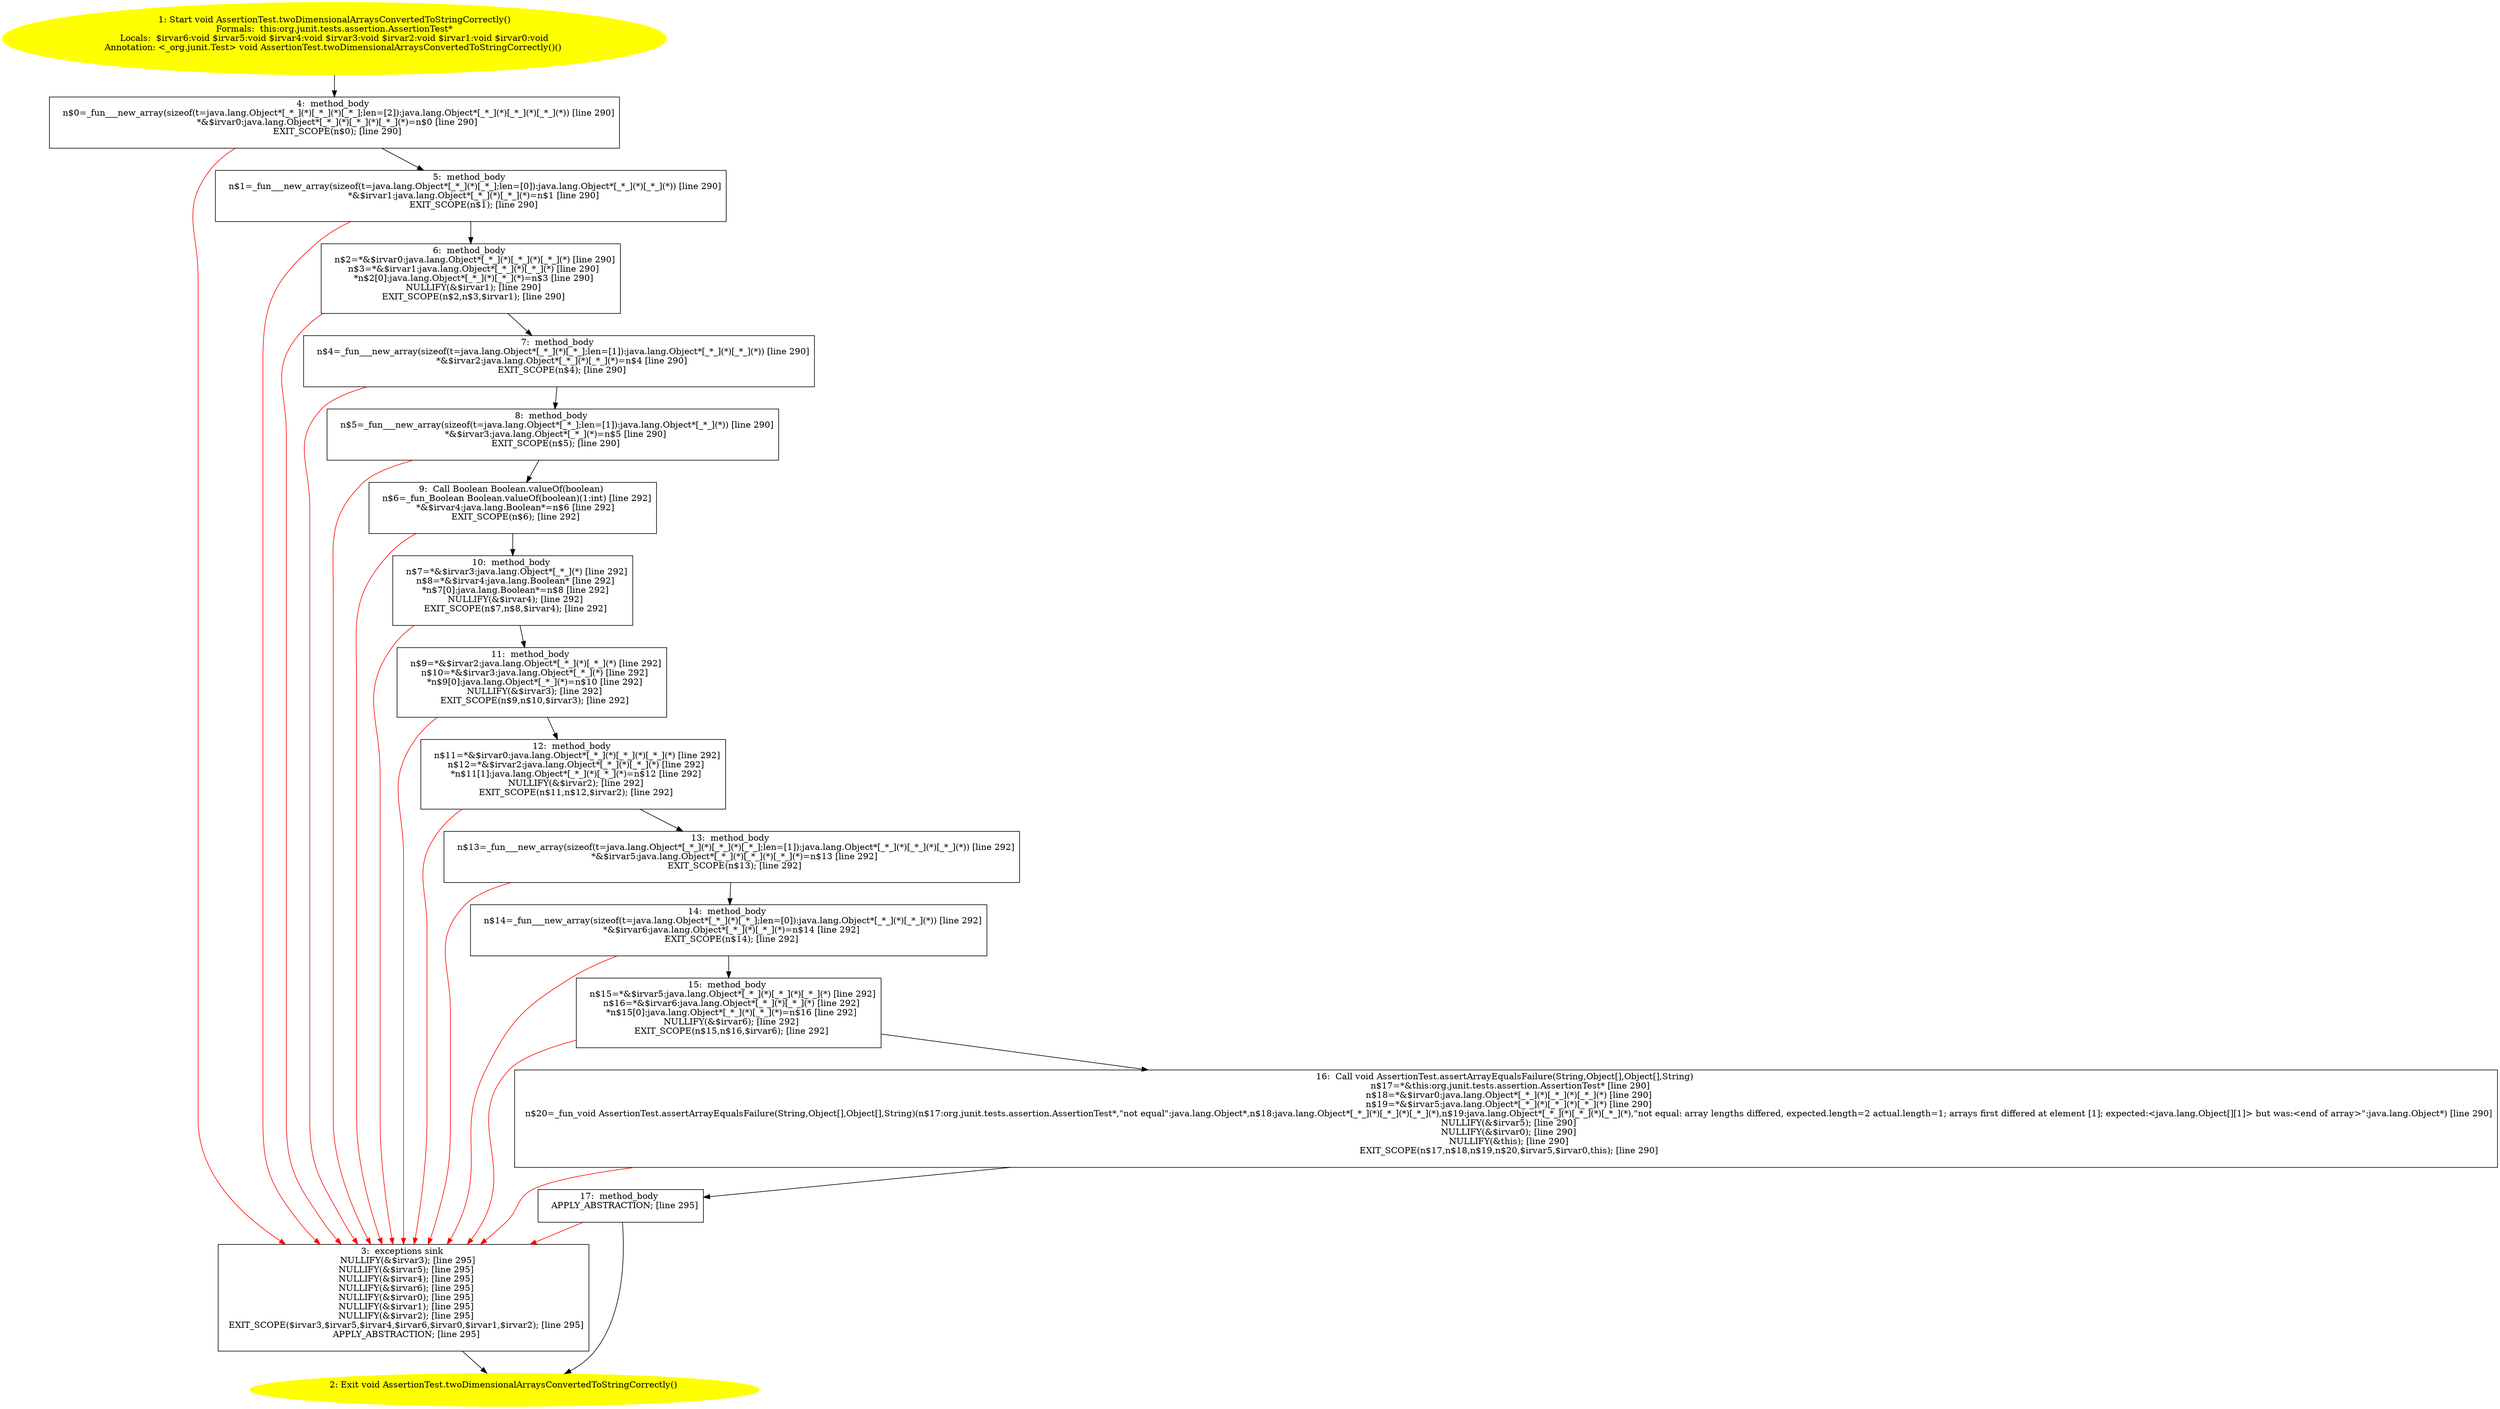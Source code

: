 /* @generated */
digraph cfg {
"org.junit.tests.assertion.AssertionTest.twoDimensionalArraysConvertedToStringCorrectly():void.2b825f2940f39c1fb46d2b6cd3c5e082_1" [label="1: Start void AssertionTest.twoDimensionalArraysConvertedToStringCorrectly()\nFormals:  this:org.junit.tests.assertion.AssertionTest*\nLocals:  $irvar6:void $irvar5:void $irvar4:void $irvar3:void $irvar2:void $irvar1:void $irvar0:void\nAnnotation: <_org.junit.Test> void AssertionTest.twoDimensionalArraysConvertedToStringCorrectly()() \n  " color=yellow style=filled]
	

	 "org.junit.tests.assertion.AssertionTest.twoDimensionalArraysConvertedToStringCorrectly():void.2b825f2940f39c1fb46d2b6cd3c5e082_1" -> "org.junit.tests.assertion.AssertionTest.twoDimensionalArraysConvertedToStringCorrectly():void.2b825f2940f39c1fb46d2b6cd3c5e082_4" ;
"org.junit.tests.assertion.AssertionTest.twoDimensionalArraysConvertedToStringCorrectly():void.2b825f2940f39c1fb46d2b6cd3c5e082_2" [label="2: Exit void AssertionTest.twoDimensionalArraysConvertedToStringCorrectly() \n  " color=yellow style=filled]
	

"org.junit.tests.assertion.AssertionTest.twoDimensionalArraysConvertedToStringCorrectly():void.2b825f2940f39c1fb46d2b6cd3c5e082_3" [label="3:  exceptions sink \n   NULLIFY(&$irvar3); [line 295]\n  NULLIFY(&$irvar5); [line 295]\n  NULLIFY(&$irvar4); [line 295]\n  NULLIFY(&$irvar6); [line 295]\n  NULLIFY(&$irvar0); [line 295]\n  NULLIFY(&$irvar1); [line 295]\n  NULLIFY(&$irvar2); [line 295]\n  EXIT_SCOPE($irvar3,$irvar5,$irvar4,$irvar6,$irvar0,$irvar1,$irvar2); [line 295]\n  APPLY_ABSTRACTION; [line 295]\n " shape="box"]
	

	 "org.junit.tests.assertion.AssertionTest.twoDimensionalArraysConvertedToStringCorrectly():void.2b825f2940f39c1fb46d2b6cd3c5e082_3" -> "org.junit.tests.assertion.AssertionTest.twoDimensionalArraysConvertedToStringCorrectly():void.2b825f2940f39c1fb46d2b6cd3c5e082_2" ;
"org.junit.tests.assertion.AssertionTest.twoDimensionalArraysConvertedToStringCorrectly():void.2b825f2940f39c1fb46d2b6cd3c5e082_4" [label="4:  method_body \n   n$0=_fun___new_array(sizeof(t=java.lang.Object*[_*_](*)[_*_](*)[_*_];len=[2]):java.lang.Object*[_*_](*)[_*_](*)[_*_](*)) [line 290]\n  *&$irvar0:java.lang.Object*[_*_](*)[_*_](*)[_*_](*)=n$0 [line 290]\n  EXIT_SCOPE(n$0); [line 290]\n " shape="box"]
	

	 "org.junit.tests.assertion.AssertionTest.twoDimensionalArraysConvertedToStringCorrectly():void.2b825f2940f39c1fb46d2b6cd3c5e082_4" -> "org.junit.tests.assertion.AssertionTest.twoDimensionalArraysConvertedToStringCorrectly():void.2b825f2940f39c1fb46d2b6cd3c5e082_5" ;
	 "org.junit.tests.assertion.AssertionTest.twoDimensionalArraysConvertedToStringCorrectly():void.2b825f2940f39c1fb46d2b6cd3c5e082_4" -> "org.junit.tests.assertion.AssertionTest.twoDimensionalArraysConvertedToStringCorrectly():void.2b825f2940f39c1fb46d2b6cd3c5e082_3" [color="red" ];
"org.junit.tests.assertion.AssertionTest.twoDimensionalArraysConvertedToStringCorrectly():void.2b825f2940f39c1fb46d2b6cd3c5e082_5" [label="5:  method_body \n   n$1=_fun___new_array(sizeof(t=java.lang.Object*[_*_](*)[_*_];len=[0]):java.lang.Object*[_*_](*)[_*_](*)) [line 290]\n  *&$irvar1:java.lang.Object*[_*_](*)[_*_](*)=n$1 [line 290]\n  EXIT_SCOPE(n$1); [line 290]\n " shape="box"]
	

	 "org.junit.tests.assertion.AssertionTest.twoDimensionalArraysConvertedToStringCorrectly():void.2b825f2940f39c1fb46d2b6cd3c5e082_5" -> "org.junit.tests.assertion.AssertionTest.twoDimensionalArraysConvertedToStringCorrectly():void.2b825f2940f39c1fb46d2b6cd3c5e082_6" ;
	 "org.junit.tests.assertion.AssertionTest.twoDimensionalArraysConvertedToStringCorrectly():void.2b825f2940f39c1fb46d2b6cd3c5e082_5" -> "org.junit.tests.assertion.AssertionTest.twoDimensionalArraysConvertedToStringCorrectly():void.2b825f2940f39c1fb46d2b6cd3c5e082_3" [color="red" ];
"org.junit.tests.assertion.AssertionTest.twoDimensionalArraysConvertedToStringCorrectly():void.2b825f2940f39c1fb46d2b6cd3c5e082_6" [label="6:  method_body \n   n$2=*&$irvar0:java.lang.Object*[_*_](*)[_*_](*)[_*_](*) [line 290]\n  n$3=*&$irvar1:java.lang.Object*[_*_](*)[_*_](*) [line 290]\n  *n$2[0]:java.lang.Object*[_*_](*)[_*_](*)=n$3 [line 290]\n  NULLIFY(&$irvar1); [line 290]\n  EXIT_SCOPE(n$2,n$3,$irvar1); [line 290]\n " shape="box"]
	

	 "org.junit.tests.assertion.AssertionTest.twoDimensionalArraysConvertedToStringCorrectly():void.2b825f2940f39c1fb46d2b6cd3c5e082_6" -> "org.junit.tests.assertion.AssertionTest.twoDimensionalArraysConvertedToStringCorrectly():void.2b825f2940f39c1fb46d2b6cd3c5e082_7" ;
	 "org.junit.tests.assertion.AssertionTest.twoDimensionalArraysConvertedToStringCorrectly():void.2b825f2940f39c1fb46d2b6cd3c5e082_6" -> "org.junit.tests.assertion.AssertionTest.twoDimensionalArraysConvertedToStringCorrectly():void.2b825f2940f39c1fb46d2b6cd3c5e082_3" [color="red" ];
"org.junit.tests.assertion.AssertionTest.twoDimensionalArraysConvertedToStringCorrectly():void.2b825f2940f39c1fb46d2b6cd3c5e082_7" [label="7:  method_body \n   n$4=_fun___new_array(sizeof(t=java.lang.Object*[_*_](*)[_*_];len=[1]):java.lang.Object*[_*_](*)[_*_](*)) [line 290]\n  *&$irvar2:java.lang.Object*[_*_](*)[_*_](*)=n$4 [line 290]\n  EXIT_SCOPE(n$4); [line 290]\n " shape="box"]
	

	 "org.junit.tests.assertion.AssertionTest.twoDimensionalArraysConvertedToStringCorrectly():void.2b825f2940f39c1fb46d2b6cd3c5e082_7" -> "org.junit.tests.assertion.AssertionTest.twoDimensionalArraysConvertedToStringCorrectly():void.2b825f2940f39c1fb46d2b6cd3c5e082_8" ;
	 "org.junit.tests.assertion.AssertionTest.twoDimensionalArraysConvertedToStringCorrectly():void.2b825f2940f39c1fb46d2b6cd3c5e082_7" -> "org.junit.tests.assertion.AssertionTest.twoDimensionalArraysConvertedToStringCorrectly():void.2b825f2940f39c1fb46d2b6cd3c5e082_3" [color="red" ];
"org.junit.tests.assertion.AssertionTest.twoDimensionalArraysConvertedToStringCorrectly():void.2b825f2940f39c1fb46d2b6cd3c5e082_8" [label="8:  method_body \n   n$5=_fun___new_array(sizeof(t=java.lang.Object*[_*_];len=[1]):java.lang.Object*[_*_](*)) [line 290]\n  *&$irvar3:java.lang.Object*[_*_](*)=n$5 [line 290]\n  EXIT_SCOPE(n$5); [line 290]\n " shape="box"]
	

	 "org.junit.tests.assertion.AssertionTest.twoDimensionalArraysConvertedToStringCorrectly():void.2b825f2940f39c1fb46d2b6cd3c5e082_8" -> "org.junit.tests.assertion.AssertionTest.twoDimensionalArraysConvertedToStringCorrectly():void.2b825f2940f39c1fb46d2b6cd3c5e082_9" ;
	 "org.junit.tests.assertion.AssertionTest.twoDimensionalArraysConvertedToStringCorrectly():void.2b825f2940f39c1fb46d2b6cd3c5e082_8" -> "org.junit.tests.assertion.AssertionTest.twoDimensionalArraysConvertedToStringCorrectly():void.2b825f2940f39c1fb46d2b6cd3c5e082_3" [color="red" ];
"org.junit.tests.assertion.AssertionTest.twoDimensionalArraysConvertedToStringCorrectly():void.2b825f2940f39c1fb46d2b6cd3c5e082_9" [label="9:  Call Boolean Boolean.valueOf(boolean) \n   n$6=_fun_Boolean Boolean.valueOf(boolean)(1:int) [line 292]\n  *&$irvar4:java.lang.Boolean*=n$6 [line 292]\n  EXIT_SCOPE(n$6); [line 292]\n " shape="box"]
	

	 "org.junit.tests.assertion.AssertionTest.twoDimensionalArraysConvertedToStringCorrectly():void.2b825f2940f39c1fb46d2b6cd3c5e082_9" -> "org.junit.tests.assertion.AssertionTest.twoDimensionalArraysConvertedToStringCorrectly():void.2b825f2940f39c1fb46d2b6cd3c5e082_10" ;
	 "org.junit.tests.assertion.AssertionTest.twoDimensionalArraysConvertedToStringCorrectly():void.2b825f2940f39c1fb46d2b6cd3c5e082_9" -> "org.junit.tests.assertion.AssertionTest.twoDimensionalArraysConvertedToStringCorrectly():void.2b825f2940f39c1fb46d2b6cd3c5e082_3" [color="red" ];
"org.junit.tests.assertion.AssertionTest.twoDimensionalArraysConvertedToStringCorrectly():void.2b825f2940f39c1fb46d2b6cd3c5e082_10" [label="10:  method_body \n   n$7=*&$irvar3:java.lang.Object*[_*_](*) [line 292]\n  n$8=*&$irvar4:java.lang.Boolean* [line 292]\n  *n$7[0]:java.lang.Boolean*=n$8 [line 292]\n  NULLIFY(&$irvar4); [line 292]\n  EXIT_SCOPE(n$7,n$8,$irvar4); [line 292]\n " shape="box"]
	

	 "org.junit.tests.assertion.AssertionTest.twoDimensionalArraysConvertedToStringCorrectly():void.2b825f2940f39c1fb46d2b6cd3c5e082_10" -> "org.junit.tests.assertion.AssertionTest.twoDimensionalArraysConvertedToStringCorrectly():void.2b825f2940f39c1fb46d2b6cd3c5e082_11" ;
	 "org.junit.tests.assertion.AssertionTest.twoDimensionalArraysConvertedToStringCorrectly():void.2b825f2940f39c1fb46d2b6cd3c5e082_10" -> "org.junit.tests.assertion.AssertionTest.twoDimensionalArraysConvertedToStringCorrectly():void.2b825f2940f39c1fb46d2b6cd3c5e082_3" [color="red" ];
"org.junit.tests.assertion.AssertionTest.twoDimensionalArraysConvertedToStringCorrectly():void.2b825f2940f39c1fb46d2b6cd3c5e082_11" [label="11:  method_body \n   n$9=*&$irvar2:java.lang.Object*[_*_](*)[_*_](*) [line 292]\n  n$10=*&$irvar3:java.lang.Object*[_*_](*) [line 292]\n  *n$9[0]:java.lang.Object*[_*_](*)=n$10 [line 292]\n  NULLIFY(&$irvar3); [line 292]\n  EXIT_SCOPE(n$9,n$10,$irvar3); [line 292]\n " shape="box"]
	

	 "org.junit.tests.assertion.AssertionTest.twoDimensionalArraysConvertedToStringCorrectly():void.2b825f2940f39c1fb46d2b6cd3c5e082_11" -> "org.junit.tests.assertion.AssertionTest.twoDimensionalArraysConvertedToStringCorrectly():void.2b825f2940f39c1fb46d2b6cd3c5e082_12" ;
	 "org.junit.tests.assertion.AssertionTest.twoDimensionalArraysConvertedToStringCorrectly():void.2b825f2940f39c1fb46d2b6cd3c5e082_11" -> "org.junit.tests.assertion.AssertionTest.twoDimensionalArraysConvertedToStringCorrectly():void.2b825f2940f39c1fb46d2b6cd3c5e082_3" [color="red" ];
"org.junit.tests.assertion.AssertionTest.twoDimensionalArraysConvertedToStringCorrectly():void.2b825f2940f39c1fb46d2b6cd3c5e082_12" [label="12:  method_body \n   n$11=*&$irvar0:java.lang.Object*[_*_](*)[_*_](*)[_*_](*) [line 292]\n  n$12=*&$irvar2:java.lang.Object*[_*_](*)[_*_](*) [line 292]\n  *n$11[1]:java.lang.Object*[_*_](*)[_*_](*)=n$12 [line 292]\n  NULLIFY(&$irvar2); [line 292]\n  EXIT_SCOPE(n$11,n$12,$irvar2); [line 292]\n " shape="box"]
	

	 "org.junit.tests.assertion.AssertionTest.twoDimensionalArraysConvertedToStringCorrectly():void.2b825f2940f39c1fb46d2b6cd3c5e082_12" -> "org.junit.tests.assertion.AssertionTest.twoDimensionalArraysConvertedToStringCorrectly():void.2b825f2940f39c1fb46d2b6cd3c5e082_13" ;
	 "org.junit.tests.assertion.AssertionTest.twoDimensionalArraysConvertedToStringCorrectly():void.2b825f2940f39c1fb46d2b6cd3c5e082_12" -> "org.junit.tests.assertion.AssertionTest.twoDimensionalArraysConvertedToStringCorrectly():void.2b825f2940f39c1fb46d2b6cd3c5e082_3" [color="red" ];
"org.junit.tests.assertion.AssertionTest.twoDimensionalArraysConvertedToStringCorrectly():void.2b825f2940f39c1fb46d2b6cd3c5e082_13" [label="13:  method_body \n   n$13=_fun___new_array(sizeof(t=java.lang.Object*[_*_](*)[_*_](*)[_*_];len=[1]):java.lang.Object*[_*_](*)[_*_](*)[_*_](*)) [line 292]\n  *&$irvar5:java.lang.Object*[_*_](*)[_*_](*)[_*_](*)=n$13 [line 292]\n  EXIT_SCOPE(n$13); [line 292]\n " shape="box"]
	

	 "org.junit.tests.assertion.AssertionTest.twoDimensionalArraysConvertedToStringCorrectly():void.2b825f2940f39c1fb46d2b6cd3c5e082_13" -> "org.junit.tests.assertion.AssertionTest.twoDimensionalArraysConvertedToStringCorrectly():void.2b825f2940f39c1fb46d2b6cd3c5e082_14" ;
	 "org.junit.tests.assertion.AssertionTest.twoDimensionalArraysConvertedToStringCorrectly():void.2b825f2940f39c1fb46d2b6cd3c5e082_13" -> "org.junit.tests.assertion.AssertionTest.twoDimensionalArraysConvertedToStringCorrectly():void.2b825f2940f39c1fb46d2b6cd3c5e082_3" [color="red" ];
"org.junit.tests.assertion.AssertionTest.twoDimensionalArraysConvertedToStringCorrectly():void.2b825f2940f39c1fb46d2b6cd3c5e082_14" [label="14:  method_body \n   n$14=_fun___new_array(sizeof(t=java.lang.Object*[_*_](*)[_*_];len=[0]):java.lang.Object*[_*_](*)[_*_](*)) [line 292]\n  *&$irvar6:java.lang.Object*[_*_](*)[_*_](*)=n$14 [line 292]\n  EXIT_SCOPE(n$14); [line 292]\n " shape="box"]
	

	 "org.junit.tests.assertion.AssertionTest.twoDimensionalArraysConvertedToStringCorrectly():void.2b825f2940f39c1fb46d2b6cd3c5e082_14" -> "org.junit.tests.assertion.AssertionTest.twoDimensionalArraysConvertedToStringCorrectly():void.2b825f2940f39c1fb46d2b6cd3c5e082_15" ;
	 "org.junit.tests.assertion.AssertionTest.twoDimensionalArraysConvertedToStringCorrectly():void.2b825f2940f39c1fb46d2b6cd3c5e082_14" -> "org.junit.tests.assertion.AssertionTest.twoDimensionalArraysConvertedToStringCorrectly():void.2b825f2940f39c1fb46d2b6cd3c5e082_3" [color="red" ];
"org.junit.tests.assertion.AssertionTest.twoDimensionalArraysConvertedToStringCorrectly():void.2b825f2940f39c1fb46d2b6cd3c5e082_15" [label="15:  method_body \n   n$15=*&$irvar5:java.lang.Object*[_*_](*)[_*_](*)[_*_](*) [line 292]\n  n$16=*&$irvar6:java.lang.Object*[_*_](*)[_*_](*) [line 292]\n  *n$15[0]:java.lang.Object*[_*_](*)[_*_](*)=n$16 [line 292]\n  NULLIFY(&$irvar6); [line 292]\n  EXIT_SCOPE(n$15,n$16,$irvar6); [line 292]\n " shape="box"]
	

	 "org.junit.tests.assertion.AssertionTest.twoDimensionalArraysConvertedToStringCorrectly():void.2b825f2940f39c1fb46d2b6cd3c5e082_15" -> "org.junit.tests.assertion.AssertionTest.twoDimensionalArraysConvertedToStringCorrectly():void.2b825f2940f39c1fb46d2b6cd3c5e082_16" ;
	 "org.junit.tests.assertion.AssertionTest.twoDimensionalArraysConvertedToStringCorrectly():void.2b825f2940f39c1fb46d2b6cd3c5e082_15" -> "org.junit.tests.assertion.AssertionTest.twoDimensionalArraysConvertedToStringCorrectly():void.2b825f2940f39c1fb46d2b6cd3c5e082_3" [color="red" ];
"org.junit.tests.assertion.AssertionTest.twoDimensionalArraysConvertedToStringCorrectly():void.2b825f2940f39c1fb46d2b6cd3c5e082_16" [label="16:  Call void AssertionTest.assertArrayEqualsFailure(String,Object[],Object[],String) \n   n$17=*&this:org.junit.tests.assertion.AssertionTest* [line 290]\n  n$18=*&$irvar0:java.lang.Object*[_*_](*)[_*_](*)[_*_](*) [line 290]\n  n$19=*&$irvar5:java.lang.Object*[_*_](*)[_*_](*)[_*_](*) [line 290]\n  n$20=_fun_void AssertionTest.assertArrayEqualsFailure(String,Object[],Object[],String)(n$17:org.junit.tests.assertion.AssertionTest*,\"not equal\":java.lang.Object*,n$18:java.lang.Object*[_*_](*)[_*_](*)[_*_](*),n$19:java.lang.Object*[_*_](*)[_*_](*)[_*_](*),\"not equal: array lengths differed, expected.length=2 actual.length=1; arrays first differed at element [1]; expected:<java.lang.Object[][1]> but was:<end of array>\":java.lang.Object*) [line 290]\n  NULLIFY(&$irvar5); [line 290]\n  NULLIFY(&$irvar0); [line 290]\n  NULLIFY(&this); [line 290]\n  EXIT_SCOPE(n$17,n$18,n$19,n$20,$irvar5,$irvar0,this); [line 290]\n " shape="box"]
	

	 "org.junit.tests.assertion.AssertionTest.twoDimensionalArraysConvertedToStringCorrectly():void.2b825f2940f39c1fb46d2b6cd3c5e082_16" -> "org.junit.tests.assertion.AssertionTest.twoDimensionalArraysConvertedToStringCorrectly():void.2b825f2940f39c1fb46d2b6cd3c5e082_17" ;
	 "org.junit.tests.assertion.AssertionTest.twoDimensionalArraysConvertedToStringCorrectly():void.2b825f2940f39c1fb46d2b6cd3c5e082_16" -> "org.junit.tests.assertion.AssertionTest.twoDimensionalArraysConvertedToStringCorrectly():void.2b825f2940f39c1fb46d2b6cd3c5e082_3" [color="red" ];
"org.junit.tests.assertion.AssertionTest.twoDimensionalArraysConvertedToStringCorrectly():void.2b825f2940f39c1fb46d2b6cd3c5e082_17" [label="17:  method_body \n   APPLY_ABSTRACTION; [line 295]\n " shape="box"]
	

	 "org.junit.tests.assertion.AssertionTest.twoDimensionalArraysConvertedToStringCorrectly():void.2b825f2940f39c1fb46d2b6cd3c5e082_17" -> "org.junit.tests.assertion.AssertionTest.twoDimensionalArraysConvertedToStringCorrectly():void.2b825f2940f39c1fb46d2b6cd3c5e082_2" ;
	 "org.junit.tests.assertion.AssertionTest.twoDimensionalArraysConvertedToStringCorrectly():void.2b825f2940f39c1fb46d2b6cd3c5e082_17" -> "org.junit.tests.assertion.AssertionTest.twoDimensionalArraysConvertedToStringCorrectly():void.2b825f2940f39c1fb46d2b6cd3c5e082_3" [color="red" ];
}
